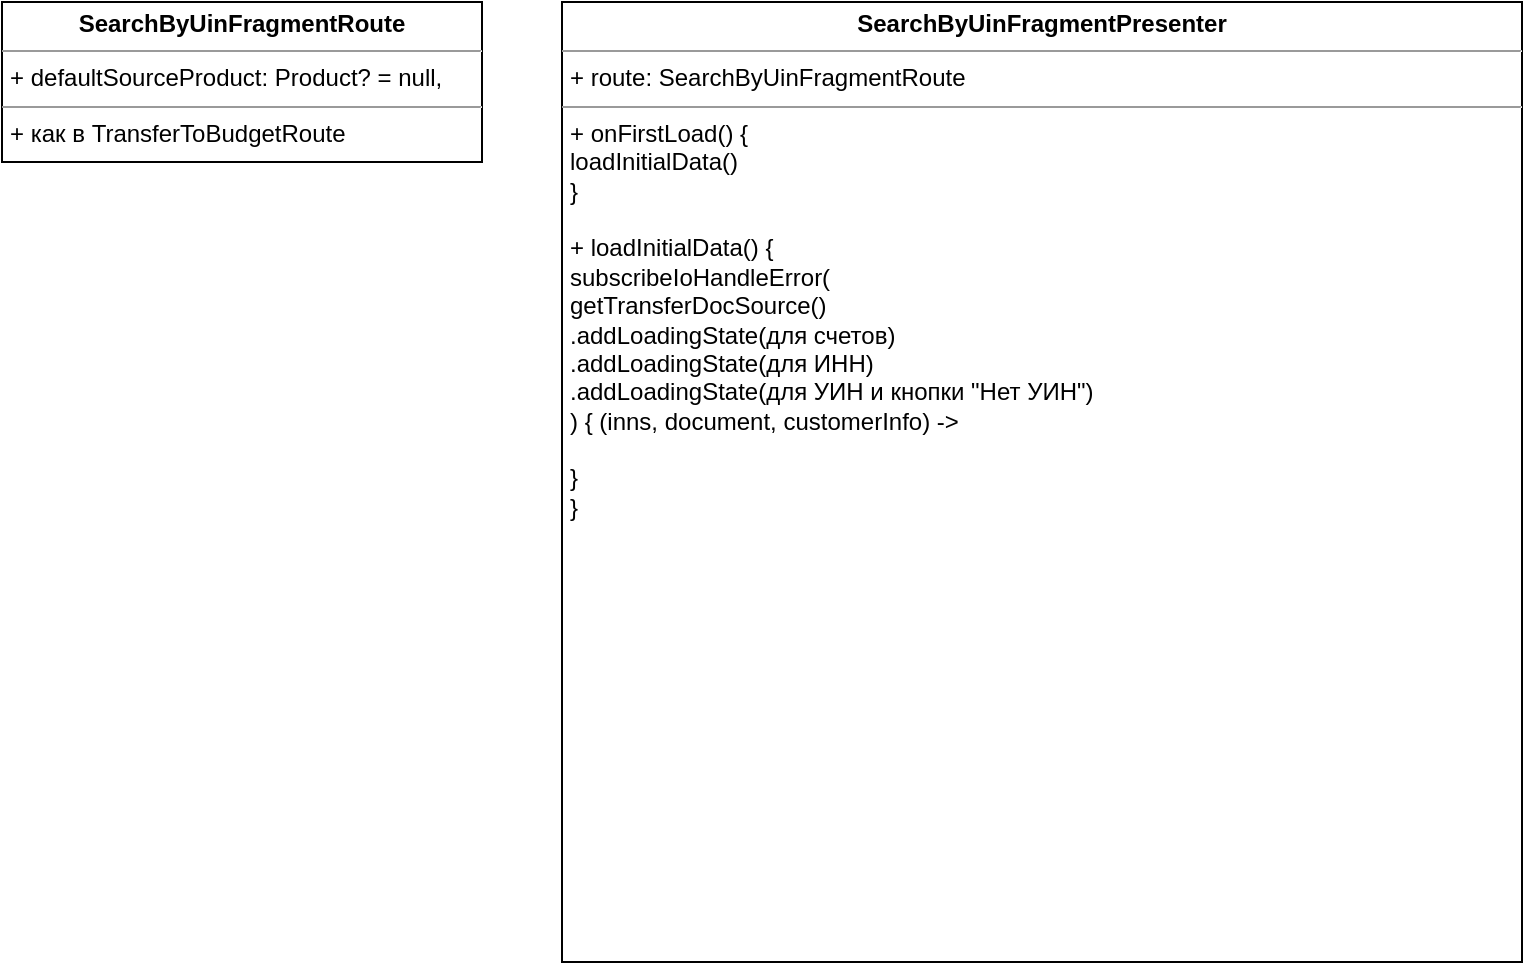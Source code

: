 <mxfile version="20.4.0" type="github">
  <diagram id="0oul43BWb-qJfb__dQIe" name="Страница 1">
    <mxGraphModel dx="788" dy="533" grid="1" gridSize="10" guides="1" tooltips="1" connect="1" arrows="1" fold="1" page="1" pageScale="1" pageWidth="827" pageHeight="1169" math="0" shadow="0">
      <root>
        <mxCell id="0" />
        <mxCell id="1" parent="0" />
        <mxCell id="vFxsQ9KTzPnqvWqe9Mc6-1" value="&lt;p style=&quot;margin:0px;margin-top:4px;text-align:center;&quot;&gt;&lt;b&gt;SearchByUinFragmentPresenter&lt;/b&gt;&lt;/p&gt;&lt;hr size=&quot;1&quot;&gt;&lt;p style=&quot;margin:0px;margin-left:4px;&quot;&gt;+ route: SearchByUinFragmentRoute&lt;br&gt;&lt;/p&gt;&lt;hr size=&quot;1&quot;&gt;&lt;p style=&quot;margin:0px;margin-left:4px;&quot;&gt;+ onFirstLoad() {&lt;/p&gt;&lt;p style=&quot;margin:0px;margin-left:4px;&quot;&gt;loadInitialData()&lt;br&gt;&lt;/p&gt;&lt;p style=&quot;margin:0px;margin-left:4px;&quot;&gt;}&lt;/p&gt;&lt;p style=&quot;margin:0px;margin-left:4px;&quot;&gt;&lt;br&gt;&lt;/p&gt;&lt;p style=&quot;margin:0px;margin-left:4px;&quot;&gt;+ loadInitialData() {&lt;/p&gt;&lt;p style=&quot;margin:0px;margin-left:4px;&quot;&gt;subscribeIoHandleError(&lt;/p&gt;&lt;p style=&quot;margin:0px;margin-left:4px;&quot;&gt;getTransferDocSource()&lt;/p&gt;&lt;p style=&quot;margin:0px;margin-left:4px;&quot;&gt;.addLoadingState(для счетов)&lt;/p&gt;&lt;p style=&quot;margin:0px;margin-left:4px;&quot;&gt;.addLoadingState(для ИНН)&lt;/p&gt;&lt;p style=&quot;margin:0px;margin-left:4px;&quot;&gt;.addLoadingState(для УИН и кнопки &quot;Нет УИН&quot;)&lt;/p&gt;&lt;p style=&quot;margin:0px;margin-left:4px;&quot;&gt;) { (inns, document, customerInfo) -&amp;gt;&lt;br&gt;&lt;/p&gt;&lt;p style=&quot;margin:0px;margin-left:4px;&quot;&gt;&lt;br&gt;&lt;/p&gt;&lt;p style=&quot;margin:0px;margin-left:4px;&quot;&gt;}&lt;br&gt;&lt;/p&gt;&lt;p style=&quot;margin:0px;margin-left:4px;&quot;&gt;}&lt;br&gt;&lt;/p&gt;" style="verticalAlign=top;align=left;overflow=fill;fontSize=12;fontFamily=Helvetica;html=1;" vertex="1" parent="1">
          <mxGeometry x="360" y="80" width="480" height="480" as="geometry" />
        </mxCell>
        <mxCell id="vFxsQ9KTzPnqvWqe9Mc6-2" value="&lt;p style=&quot;margin:0px;margin-top:4px;text-align:center;&quot;&gt;&lt;b&gt;SearchByUinFragmentRoute&lt;/b&gt;&lt;/p&gt;&lt;hr size=&quot;1&quot;&gt;&lt;p style=&quot;margin:0px;margin-left:4px;&quot;&gt;+ defaultSourceProduct: Product? = null, &lt;br&gt;&lt;/p&gt;&lt;hr size=&quot;1&quot;&gt;&lt;p style=&quot;margin:0px;margin-left:4px;&quot;&gt;+ как в TransferToBudgetRoute&lt;br&gt;&lt;/p&gt;" style="verticalAlign=top;align=left;overflow=fill;fontSize=12;fontFamily=Helvetica;html=1;" vertex="1" parent="1">
          <mxGeometry x="80" y="80" width="240" height="80" as="geometry" />
        </mxCell>
      </root>
    </mxGraphModel>
  </diagram>
</mxfile>
